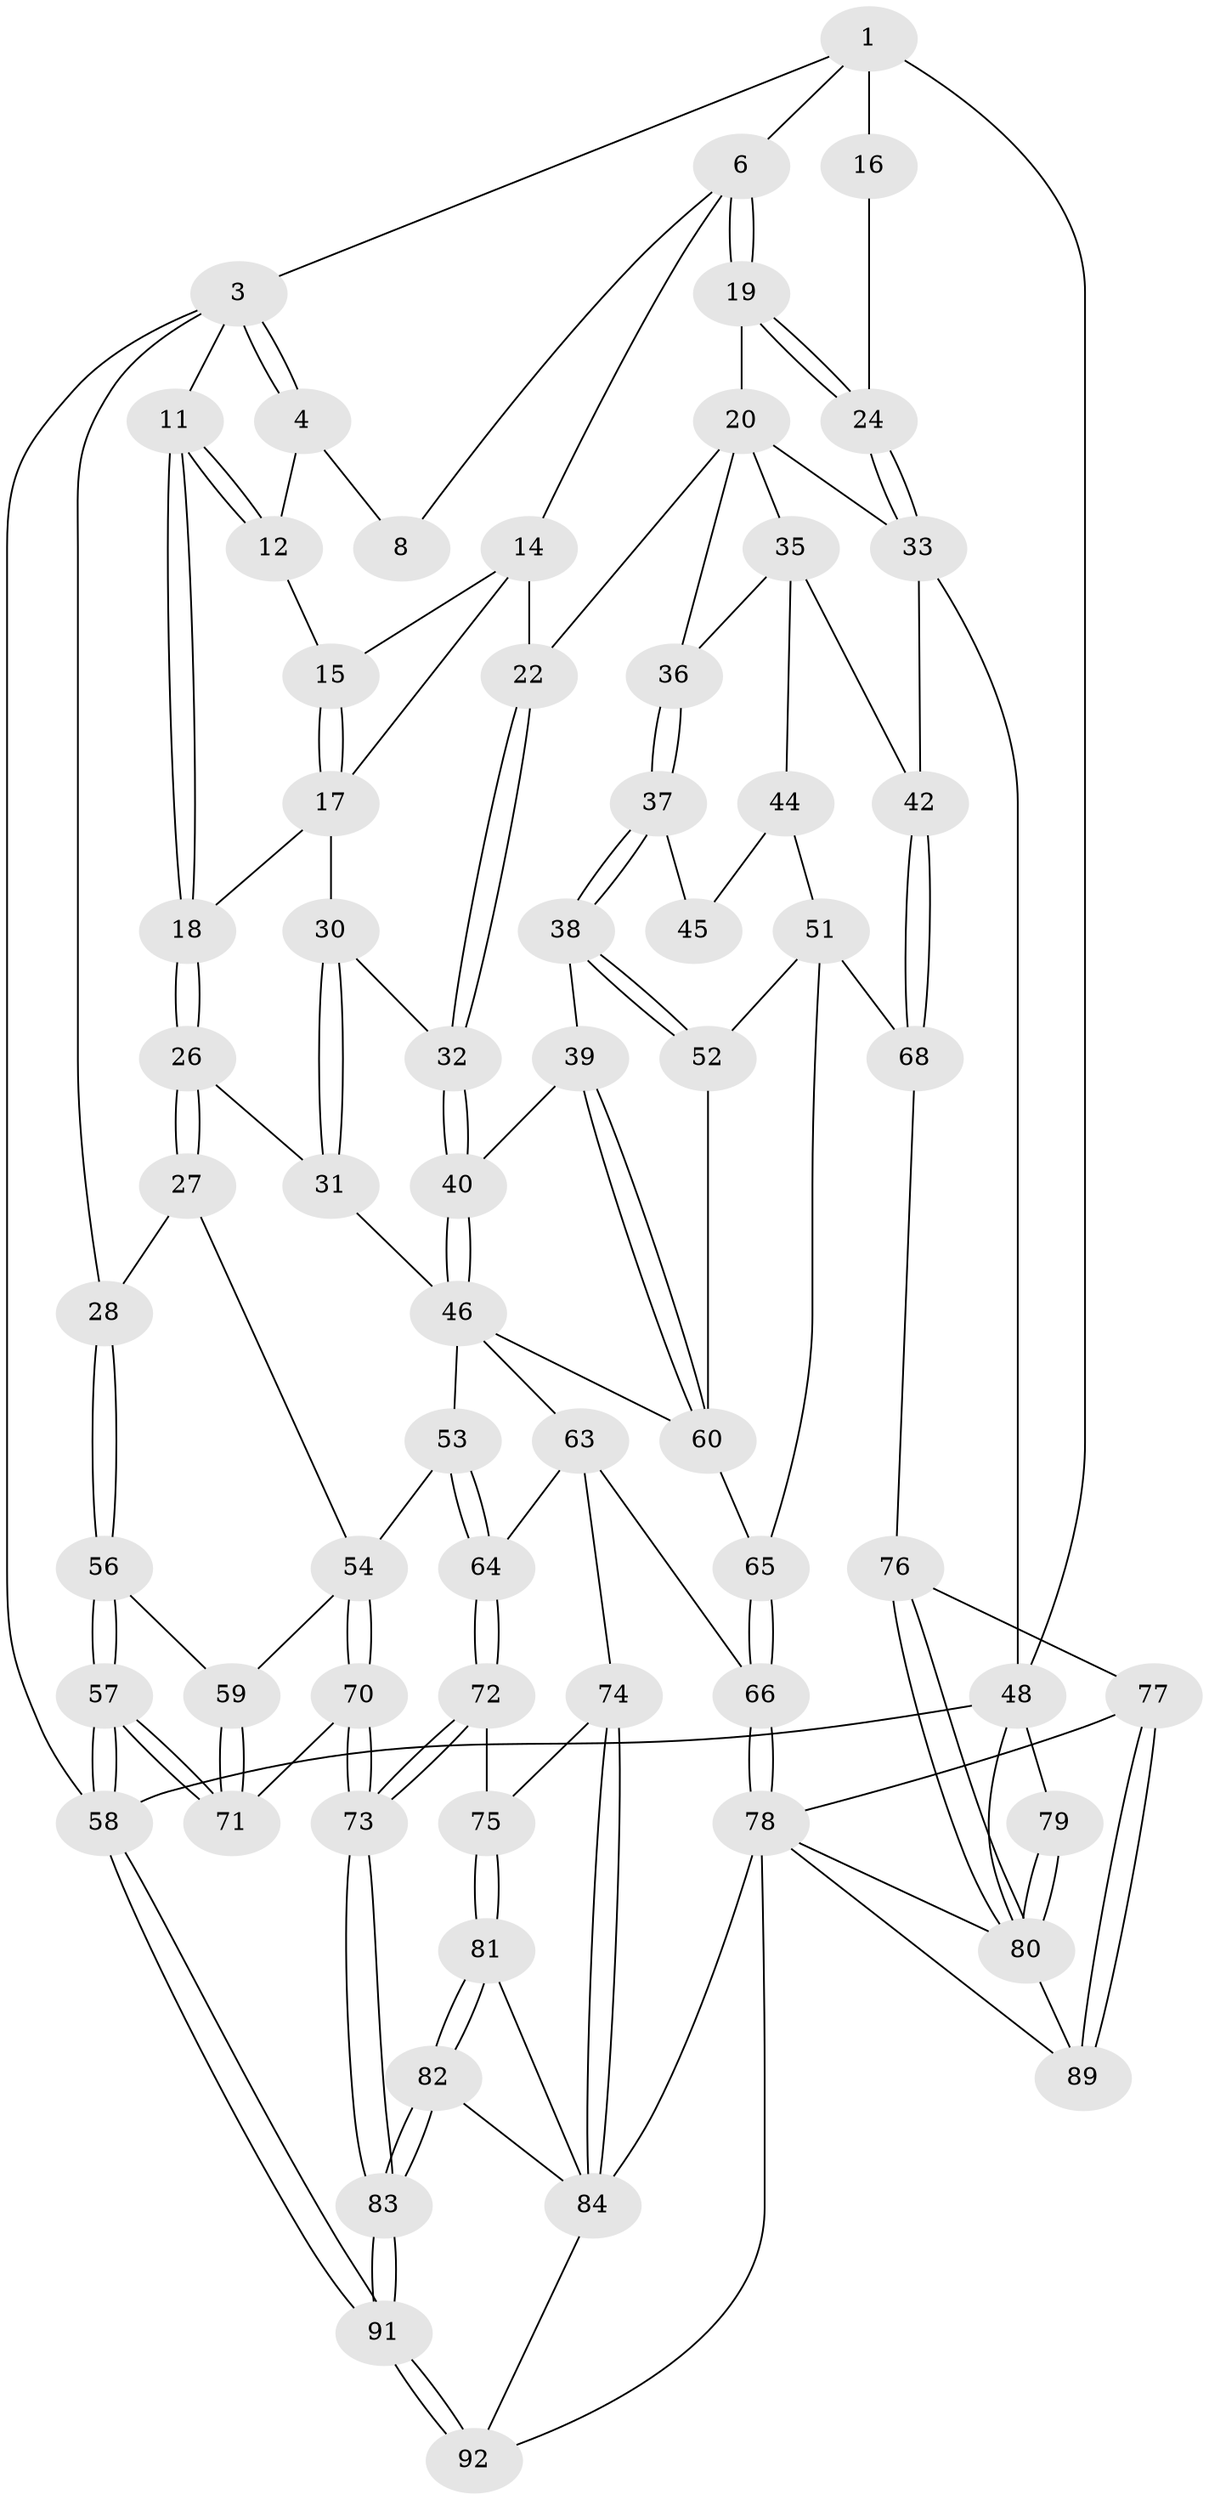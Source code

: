 // original degree distribution, {3: 0.031578947368421054, 6: 0.18947368421052632, 5: 0.5789473684210527, 4: 0.2}
// Generated by graph-tools (version 1.1) at 2025/21/03/04/25 18:21:24]
// undirected, 66 vertices, 151 edges
graph export_dot {
graph [start="1"]
  node [color=gray90,style=filled];
  1 [pos="+0.7850355962908897+0",super="+5+2"];
  3 [pos="+0+0",super="+10+25"];
  4 [pos="+0.4740331275156462+0",super="+9"];
  6 [pos="+0.7506202348375876+0.15448101152337745",super="+7"];
  8 [pos="+0.5425184744422306+0.11594452810971048"];
  11 [pos="+0.23929822428504074+0.17759422599191782"];
  12 [pos="+0.2859784524480031+0.15099738782854016",super="+13"];
  14 [pos="+0.5375010434107228+0.3074875381368727",super="+23"];
  15 [pos="+0.41877172984408456+0.2886996666999567"];
  16 [pos="+1+0"];
  17 [pos="+0.29729476454108505+0.29226021074580294",super="+29"];
  18 [pos="+0.2954605087576368+0.2922226882620003"];
  19 [pos="+0.836134877898683+0.27108927447915887"];
  20 [pos="+0.8329400664281879+0.3146528526883054",super="+34+21"];
  22 [pos="+0.588355669814522+0.39844226690843904"];
  24 [pos="+1+0.14236015914676098"];
  26 [pos="+0.2555945695169339+0.453346392554537"];
  27 [pos="+0.23717842213591303+0.46629410911233177"];
  28 [pos="+0+0.3493232537340429"];
  30 [pos="+0.42210558605199605+0.4816254865508563"];
  31 [pos="+0.3787007373267989+0.50671816899637"];
  32 [pos="+0.5821969117446222+0.4998277280055259"];
  33 [pos="+1+0.46260395438235336",super="+41"];
  35 [pos="+0.913493442156428+0.49785384650483694",super="+43"];
  36 [pos="+0.8011990567228431+0.43895021131406753"];
  37 [pos="+0.7979737243655546+0.44742436951667175"];
  38 [pos="+0.6711972540071895+0.5746202165685723"];
  39 [pos="+0.6526407719838073+0.5739641332933778"];
  40 [pos="+0.5840683953288156+0.505776124985793"];
  42 [pos="+1+0.7186722541900393"];
  44 [pos="+0.9419982404553902+0.6033822415035142",super="+50"];
  45 [pos="+0.8299148533578352+0.561784036738121"];
  46 [pos="+0.46022179602888014+0.6039023857433257",super="+47+61"];
  48 [pos="+1+1",super="+49"];
  51 [pos="+0.7790065465372694+0.6697270586852833",super="+69"];
  52 [pos="+0.7428357921189033+0.6520290601095005"];
  53 [pos="+0.38879671614264005+0.6878699950742034"];
  54 [pos="+0.3077633709539661+0.7113390494634054",super="+55"];
  56 [pos="+0+0.4954422177638437"];
  57 [pos="+0+0.9264493163146037"];
  58 [pos="+0+1"];
  59 [pos="+0.15635358539268768+0.6068437134531637"];
  60 [pos="+0.6215913808166725+0.6146919404122151",super="+62"];
  63 [pos="+0.5376752066614097+0.7631596068247932",super="+67"];
  64 [pos="+0.45772034640545833+0.7606548156351136"];
  65 [pos="+0.6137874160147332+0.8034774268360406"];
  66 [pos="+0.6108782864603199+0.8071797622711104"];
  68 [pos="+0.85578426968602+0.7748588710831923"];
  70 [pos="+0.27177902963995265+0.7936198588791779"];
  71 [pos="+0.053883737736336146+0.7866533735458519"];
  72 [pos="+0.4157644799764314+0.8430716960226877"];
  73 [pos="+0.3220561529528411+0.8974274520484375"];
  74 [pos="+0.5206429279383405+0.8688987033698347"];
  75 [pos="+0.4557213417434178+0.8642548999603783"];
  76 [pos="+0.8553200643559193+0.7758410005645339"];
  77 [pos="+0.7896065309004434+0.8462278137819754"];
  78 [pos="+0.6525770258296655+0.8750681145920143",super="+85"];
  79 [pos="+0.9965684023827192+0.9512187826201131"];
  80 [pos="+0.8838528510524656+0.9144120968872188",super="+88"];
  81 [pos="+0.468184243350591+0.9202030503659993"];
  82 [pos="+0.4580340212030756+0.9404780202803544"];
  83 [pos="+0.30753920312513516+1"];
  84 [pos="+0.515072342399314+0.8937931179650611",super="+87"];
  89 [pos="+0.8038111367926248+0.9402505045753692"];
  91 [pos="+0.21818492882733168+1"];
  92 [pos="+0.5659777515169351+1"];
  1 -- 16 [weight=2];
  1 -- 6;
  1 -- 48;
  1 -- 3;
  3 -- 4;
  3 -- 4;
  3 -- 11;
  3 -- 58;
  3 -- 28;
  4 -- 8;
  4 -- 12;
  6 -- 19;
  6 -- 19;
  6 -- 8;
  6 -- 14;
  11 -- 12;
  11 -- 12;
  11 -- 18;
  11 -- 18;
  12 -- 15;
  14 -- 15;
  14 -- 22;
  14 -- 17;
  15 -- 17;
  15 -- 17;
  16 -- 24;
  17 -- 18;
  17 -- 30;
  18 -- 26;
  18 -- 26;
  19 -- 20;
  19 -- 24;
  19 -- 24;
  20 -- 33;
  20 -- 35;
  20 -- 36;
  20 -- 22;
  22 -- 32;
  22 -- 32;
  24 -- 33;
  24 -- 33;
  26 -- 27;
  26 -- 27;
  26 -- 31;
  27 -- 28;
  27 -- 54;
  28 -- 56;
  28 -- 56;
  30 -- 31;
  30 -- 31;
  30 -- 32;
  31 -- 46;
  32 -- 40;
  32 -- 40;
  33 -- 48;
  33 -- 42;
  35 -- 36;
  35 -- 42;
  35 -- 44;
  36 -- 37;
  36 -- 37;
  37 -- 38;
  37 -- 38;
  37 -- 45;
  38 -- 39;
  38 -- 52;
  38 -- 52;
  39 -- 40;
  39 -- 60;
  39 -- 60;
  40 -- 46;
  40 -- 46;
  42 -- 68;
  42 -- 68;
  44 -- 45 [weight=2];
  44 -- 51;
  46 -- 53;
  46 -- 60;
  46 -- 63;
  48 -- 58;
  48 -- 80;
  48 -- 79;
  51 -- 52;
  51 -- 65;
  51 -- 68;
  52 -- 60;
  53 -- 54;
  53 -- 64;
  53 -- 64;
  54 -- 70;
  54 -- 70;
  54 -- 59;
  56 -- 57;
  56 -- 57;
  56 -- 59;
  57 -- 58;
  57 -- 58;
  57 -- 71;
  57 -- 71;
  58 -- 91;
  58 -- 91;
  59 -- 71;
  59 -- 71;
  60 -- 65;
  63 -- 64;
  63 -- 66;
  63 -- 74;
  64 -- 72;
  64 -- 72;
  65 -- 66;
  65 -- 66;
  66 -- 78;
  66 -- 78;
  68 -- 76;
  70 -- 71;
  70 -- 73;
  70 -- 73;
  72 -- 73;
  72 -- 73;
  72 -- 75;
  73 -- 83;
  73 -- 83;
  74 -- 75;
  74 -- 84;
  74 -- 84;
  75 -- 81;
  75 -- 81;
  76 -- 77;
  76 -- 80;
  76 -- 80;
  77 -- 78;
  77 -- 89;
  77 -- 89;
  78 -- 80;
  78 -- 84;
  78 -- 89;
  78 -- 92;
  79 -- 80 [weight=2];
  79 -- 80;
  80 -- 89;
  81 -- 82;
  81 -- 82;
  81 -- 84;
  82 -- 83;
  82 -- 83;
  82 -- 84;
  83 -- 91;
  83 -- 91;
  84 -- 92;
  91 -- 92;
  91 -- 92;
}
